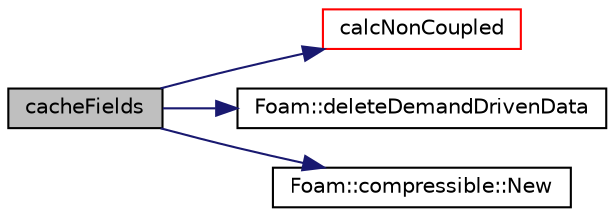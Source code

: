 digraph "cacheFields"
{
  bgcolor="transparent";
  edge [fontname="Helvetica",fontsize="10",labelfontname="Helvetica",labelfontsize="10"];
  node [fontname="Helvetica",fontsize="10",shape=record];
  rankdir="LR";
  Node1 [label="cacheFields",height=0.2,width=0.4,color="black", fillcolor="grey75", style="filled", fontcolor="black"];
  Node1 -> Node2 [color="midnightblue",fontsize="10",style="solid",fontname="Helvetica"];
  Node2 [label="calcNonCoupled",height=0.2,width=0.4,color="red",URL="$a01769.html#aecbde83988ed663b1f2c9a2ff65427a5",tooltip="Calculate the non-coupled force. "];
  Node1 -> Node3 [color="midnightblue",fontsize="10",style="solid",fontname="Helvetica"];
  Node3 [label="Foam::deleteDemandDrivenData",height=0.2,width=0.4,color="black",URL="$a10733.html#a676ff999562d389fd174d693e17d230a"];
  Node1 -> Node4 [color="midnightblue",fontsize="10",style="solid",fontname="Helvetica"];
  Node4 [label="Foam::compressible::New",height=0.2,width=0.4,color="black",URL="$a10740.html#ac8bda880d4c66ce83b8278cc6db08df1"];
}
